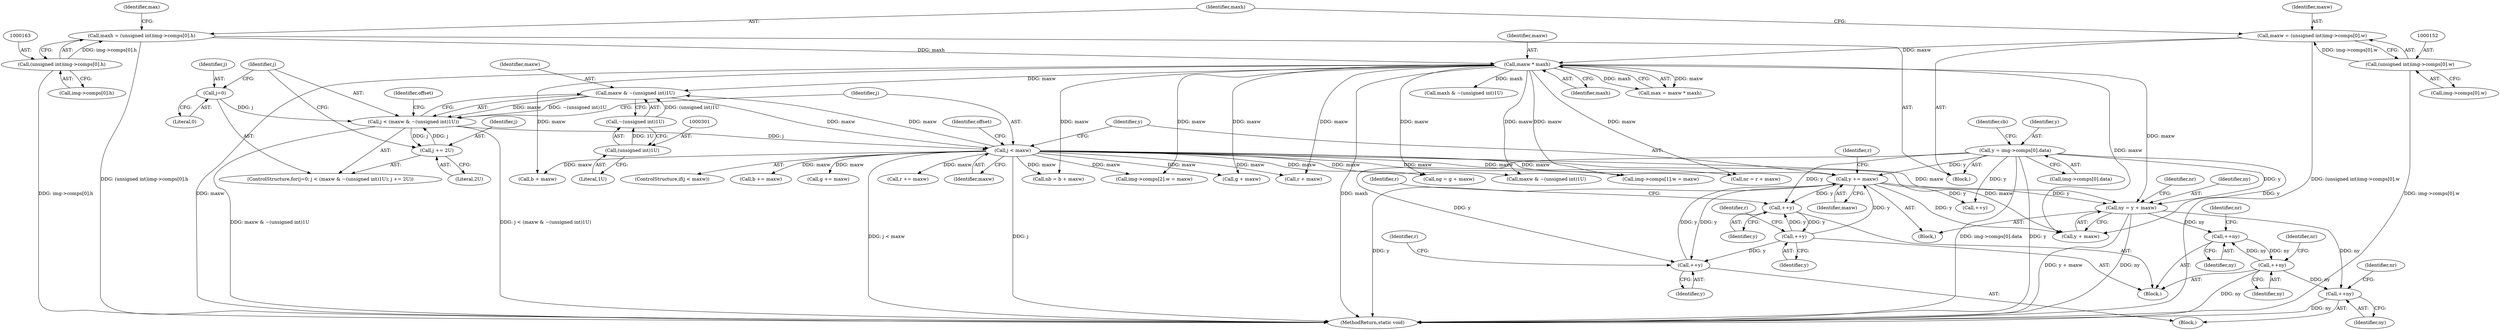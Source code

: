 digraph "1_openjpeg_15f081c89650dccee4aa4ae66f614c3fdb268767_0@pointer" {
"1000359" [label="(Call,++ny)"];
"1000379" [label="(Call,++ny)"];
"1000359" [label="(Call,++ny)"];
"1000271" [label="(Call,ny = y + maxw)"];
"1000176" [label="(Call,y = img->comps[0].data)"];
"1000440" [label="(Call,y += maxw)"];
"1000392" [label="(Call,j < maxw)"];
"1000295" [label="(Call,j < (maxw & ~(unsigned int)1U))"];
"1000303" [label="(Call,j += 2U)"];
"1000292" [label="(Call,j=0)"];
"1000297" [label="(Call,maxw & ~(unsigned int)1U)"];
"1000173" [label="(Call,maxw * maxh)"];
"1000149" [label="(Call,maxw = (unsigned int)img->comps[0].w)"];
"1000151" [label="(Call,(unsigned int)img->comps[0].w)"];
"1000160" [label="(Call,maxh = (unsigned int)img->comps[0].h)"];
"1000162" [label="(Call,(unsigned int)img->comps[0].h)"];
"1000299" [label="(Call,~(unsigned int)1U)"];
"1000300" [label="(Call,(unsigned int)1U)"];
"1000408" [label="(Call,++y)"];
"1000339" [label="(Call,++y)"];
"1000319" [label="(Call,++y)"];
"1000428" [label="(Call,++ny)"];
"1000382" [label="(Identifier,nr)"];
"1000391" [label="(ControlStructure,if(j < maxw))"];
"1000308" [label="(Identifier,offset)"];
"1000340" [label="(Identifier,y)"];
"1000288" [label="(Call,b + maxw)"];
"1000298" [label="(Identifier,maxw)"];
"1000295" [label="(Call,j < (maxw & ~(unsigned int)1U))"];
"1000286" [label="(Call,nb = b + maxw)"];
"1000449" [label="(Call,b += maxw)"];
"1000293" [label="(Identifier,j)"];
"1000362" [label="(Identifier,nr)"];
"1000304" [label="(Identifier,j)"];
"1000176" [label="(Call,y = img->comps[0].data)"];
"1000485" [label="(Call,++y)"];
"1000175" [label="(Identifier,maxh)"];
"1000161" [label="(Identifier,maxh)"];
"1000360" [label="(Identifier,ny)"];
"1000271" [label="(Call,ny = y + maxw)"];
"1000444" [label="(Identifier,r)"];
"1000103" [label="(Block,)"];
"1000162" [label="(Call,(unsigned int)img->comps[0].h)"];
"1000153" [label="(Call,img->comps[0].w)"];
"1000277" [label="(Identifier,nr)"];
"1000359" [label="(Call,++ny)"];
"1000302" [label="(Literal,1U)"];
"1000297" [label="(Call,maxw & ~(unsigned int)1U)"];
"1000174" [label="(Identifier,maxw)"];
"1000603" [label="(Call,img->comps[2].w = maxw)"];
"1000178" [label="(Call,img->comps[0].data)"];
"1000319" [label="(Call,++y)"];
"1000173" [label="(Call,maxw * maxh)"];
"1000428" [label="(Call,++ny)"];
"1000322" [label="(Identifier,r)"];
"1000150" [label="(Identifier,maxw)"];
"1000172" [label="(Identifier,max)"];
"1000393" [label="(Identifier,j)"];
"1000164" [label="(Call,img->comps[0].h)"];
"1000160" [label="(Call,maxh = (unsigned int)img->comps[0].h)"];
"1000446" [label="(Call,g += maxw)"];
"1000292" [label="(Call,j=0)"];
"1000695" [label="(MethodReturn,static void)"];
"1000463" [label="(Call,maxw & ~(unsigned int)1U)"];
"1000443" [label="(Call,r += maxw)"];
"1000395" [label="(Block,)"];
"1000392" [label="(Call,j < maxw)"];
"1000151" [label="(Call,(unsigned int)img->comps[0].w)"];
"1000299" [label="(Call,~(unsigned int)1U)"];
"1000585" [label="(Call,img->comps[1].w = maxw)"];
"1000380" [label="(Identifier,ny)"];
"1000270" [label="(Block,)"];
"1000379" [label="(Call,++ny)"];
"1000276" [label="(Call,nr = r + maxw)"];
"1000300" [label="(Call,(unsigned int)1U)"];
"1000431" [label="(Identifier,nr)"];
"1000411" [label="(Identifier,r)"];
"1000186" [label="(Identifier,cb)"];
"1000408" [label="(Call,++y)"];
"1000342" [label="(Identifier,r)"];
"1000320" [label="(Identifier,y)"];
"1000272" [label="(Identifier,ny)"];
"1000294" [label="(Literal,0)"];
"1000442" [label="(Identifier,maxw)"];
"1000177" [label="(Identifier,y)"];
"1000296" [label="(Identifier,j)"];
"1000397" [label="(Identifier,offset)"];
"1000171" [label="(Call,max = maxw * maxh)"];
"1000429" [label="(Identifier,ny)"];
"1000305" [label="(Literal,2U)"];
"1000283" [label="(Call,g + maxw)"];
"1000394" [label="(Identifier,maxw)"];
"1000291" [label="(ControlStructure,for(j=0; j < (maxw & ~(unsigned int)1U); j += 2U))"];
"1000303" [label="(Call,j += 2U)"];
"1000278" [label="(Call,r + maxw)"];
"1000440" [label="(Call,y += maxw)"];
"1000441" [label="(Identifier,y)"];
"1000281" [label="(Call,ng = g + maxw)"];
"1000306" [label="(Block,)"];
"1000149" [label="(Call,maxw = (unsigned int)img->comps[0].w)"];
"1000339" [label="(Call,++y)"];
"1000273" [label="(Call,y + maxw)"];
"1000261" [label="(Call,maxh & ~(unsigned int)1U)"];
"1000409" [label="(Identifier,y)"];
"1000359" -> "1000306"  [label="AST: "];
"1000359" -> "1000360"  [label="CFG: "];
"1000360" -> "1000359"  [label="AST: "];
"1000362" -> "1000359"  [label="CFG: "];
"1000379" -> "1000359"  [label="DDG: ny"];
"1000271" -> "1000359"  [label="DDG: ny"];
"1000359" -> "1000379"  [label="DDG: ny"];
"1000379" -> "1000306"  [label="AST: "];
"1000379" -> "1000380"  [label="CFG: "];
"1000380" -> "1000379"  [label="AST: "];
"1000382" -> "1000379"  [label="CFG: "];
"1000379" -> "1000695"  [label="DDG: ny"];
"1000379" -> "1000428"  [label="DDG: ny"];
"1000271" -> "1000270"  [label="AST: "];
"1000271" -> "1000273"  [label="CFG: "];
"1000272" -> "1000271"  [label="AST: "];
"1000273" -> "1000271"  [label="AST: "];
"1000277" -> "1000271"  [label="CFG: "];
"1000271" -> "1000695"  [label="DDG: y + maxw"];
"1000271" -> "1000695"  [label="DDG: ny"];
"1000176" -> "1000271"  [label="DDG: y"];
"1000440" -> "1000271"  [label="DDG: y"];
"1000173" -> "1000271"  [label="DDG: maxw"];
"1000392" -> "1000271"  [label="DDG: maxw"];
"1000271" -> "1000428"  [label="DDG: ny"];
"1000176" -> "1000103"  [label="AST: "];
"1000176" -> "1000178"  [label="CFG: "];
"1000177" -> "1000176"  [label="AST: "];
"1000178" -> "1000176"  [label="AST: "];
"1000186" -> "1000176"  [label="CFG: "];
"1000176" -> "1000695"  [label="DDG: img->comps[0].data"];
"1000176" -> "1000695"  [label="DDG: y"];
"1000176" -> "1000273"  [label="DDG: y"];
"1000176" -> "1000319"  [label="DDG: y"];
"1000176" -> "1000408"  [label="DDG: y"];
"1000176" -> "1000440"  [label="DDG: y"];
"1000176" -> "1000485"  [label="DDG: y"];
"1000440" -> "1000270"  [label="AST: "];
"1000440" -> "1000442"  [label="CFG: "];
"1000441" -> "1000440"  [label="AST: "];
"1000442" -> "1000440"  [label="AST: "];
"1000444" -> "1000440"  [label="CFG: "];
"1000440" -> "1000695"  [label="DDG: y"];
"1000440" -> "1000273"  [label="DDG: y"];
"1000440" -> "1000319"  [label="DDG: y"];
"1000440" -> "1000408"  [label="DDG: y"];
"1000392" -> "1000440"  [label="DDG: maxw"];
"1000408" -> "1000440"  [label="DDG: y"];
"1000339" -> "1000440"  [label="DDG: y"];
"1000440" -> "1000485"  [label="DDG: y"];
"1000392" -> "1000391"  [label="AST: "];
"1000392" -> "1000394"  [label="CFG: "];
"1000393" -> "1000392"  [label="AST: "];
"1000394" -> "1000392"  [label="AST: "];
"1000397" -> "1000392"  [label="CFG: "];
"1000441" -> "1000392"  [label="CFG: "];
"1000392" -> "1000695"  [label="DDG: j < maxw"];
"1000392" -> "1000695"  [label="DDG: j"];
"1000392" -> "1000273"  [label="DDG: maxw"];
"1000392" -> "1000276"  [label="DDG: maxw"];
"1000392" -> "1000278"  [label="DDG: maxw"];
"1000392" -> "1000281"  [label="DDG: maxw"];
"1000392" -> "1000283"  [label="DDG: maxw"];
"1000392" -> "1000286"  [label="DDG: maxw"];
"1000392" -> "1000288"  [label="DDG: maxw"];
"1000392" -> "1000297"  [label="DDG: maxw"];
"1000295" -> "1000392"  [label="DDG: j"];
"1000297" -> "1000392"  [label="DDG: maxw"];
"1000392" -> "1000443"  [label="DDG: maxw"];
"1000392" -> "1000446"  [label="DDG: maxw"];
"1000392" -> "1000449"  [label="DDG: maxw"];
"1000392" -> "1000463"  [label="DDG: maxw"];
"1000392" -> "1000585"  [label="DDG: maxw"];
"1000392" -> "1000603"  [label="DDG: maxw"];
"1000295" -> "1000291"  [label="AST: "];
"1000295" -> "1000297"  [label="CFG: "];
"1000296" -> "1000295"  [label="AST: "];
"1000297" -> "1000295"  [label="AST: "];
"1000308" -> "1000295"  [label="CFG: "];
"1000393" -> "1000295"  [label="CFG: "];
"1000295" -> "1000695"  [label="DDG: maxw & ~(unsigned int)1U"];
"1000295" -> "1000695"  [label="DDG: j < (maxw & ~(unsigned int)1U)"];
"1000303" -> "1000295"  [label="DDG: j"];
"1000292" -> "1000295"  [label="DDG: j"];
"1000297" -> "1000295"  [label="DDG: maxw"];
"1000297" -> "1000295"  [label="DDG: ~(unsigned int)1U"];
"1000295" -> "1000303"  [label="DDG: j"];
"1000303" -> "1000291"  [label="AST: "];
"1000303" -> "1000305"  [label="CFG: "];
"1000304" -> "1000303"  [label="AST: "];
"1000305" -> "1000303"  [label="AST: "];
"1000296" -> "1000303"  [label="CFG: "];
"1000292" -> "1000291"  [label="AST: "];
"1000292" -> "1000294"  [label="CFG: "];
"1000293" -> "1000292"  [label="AST: "];
"1000294" -> "1000292"  [label="AST: "];
"1000296" -> "1000292"  [label="CFG: "];
"1000297" -> "1000299"  [label="CFG: "];
"1000298" -> "1000297"  [label="AST: "];
"1000299" -> "1000297"  [label="AST: "];
"1000173" -> "1000297"  [label="DDG: maxw"];
"1000299" -> "1000297"  [label="DDG: (unsigned int)1U"];
"1000173" -> "1000171"  [label="AST: "];
"1000173" -> "1000175"  [label="CFG: "];
"1000174" -> "1000173"  [label="AST: "];
"1000175" -> "1000173"  [label="AST: "];
"1000171" -> "1000173"  [label="CFG: "];
"1000173" -> "1000695"  [label="DDG: maxw"];
"1000173" -> "1000695"  [label="DDG: maxh"];
"1000173" -> "1000171"  [label="DDG: maxw"];
"1000173" -> "1000171"  [label="DDG: maxh"];
"1000149" -> "1000173"  [label="DDG: maxw"];
"1000160" -> "1000173"  [label="DDG: maxh"];
"1000173" -> "1000261"  [label="DDG: maxh"];
"1000173" -> "1000273"  [label="DDG: maxw"];
"1000173" -> "1000276"  [label="DDG: maxw"];
"1000173" -> "1000278"  [label="DDG: maxw"];
"1000173" -> "1000281"  [label="DDG: maxw"];
"1000173" -> "1000283"  [label="DDG: maxw"];
"1000173" -> "1000286"  [label="DDG: maxw"];
"1000173" -> "1000288"  [label="DDG: maxw"];
"1000173" -> "1000463"  [label="DDG: maxw"];
"1000173" -> "1000585"  [label="DDG: maxw"];
"1000173" -> "1000603"  [label="DDG: maxw"];
"1000149" -> "1000103"  [label="AST: "];
"1000149" -> "1000151"  [label="CFG: "];
"1000150" -> "1000149"  [label="AST: "];
"1000151" -> "1000149"  [label="AST: "];
"1000161" -> "1000149"  [label="CFG: "];
"1000149" -> "1000695"  [label="DDG: (unsigned int)img->comps[0].w"];
"1000151" -> "1000149"  [label="DDG: img->comps[0].w"];
"1000151" -> "1000153"  [label="CFG: "];
"1000152" -> "1000151"  [label="AST: "];
"1000153" -> "1000151"  [label="AST: "];
"1000151" -> "1000695"  [label="DDG: img->comps[0].w"];
"1000160" -> "1000103"  [label="AST: "];
"1000160" -> "1000162"  [label="CFG: "];
"1000161" -> "1000160"  [label="AST: "];
"1000162" -> "1000160"  [label="AST: "];
"1000172" -> "1000160"  [label="CFG: "];
"1000160" -> "1000695"  [label="DDG: (unsigned int)img->comps[0].h"];
"1000162" -> "1000160"  [label="DDG: img->comps[0].h"];
"1000162" -> "1000164"  [label="CFG: "];
"1000163" -> "1000162"  [label="AST: "];
"1000164" -> "1000162"  [label="AST: "];
"1000162" -> "1000695"  [label="DDG: img->comps[0].h"];
"1000299" -> "1000300"  [label="CFG: "];
"1000300" -> "1000299"  [label="AST: "];
"1000300" -> "1000299"  [label="DDG: 1U"];
"1000300" -> "1000302"  [label="CFG: "];
"1000301" -> "1000300"  [label="AST: "];
"1000302" -> "1000300"  [label="AST: "];
"1000408" -> "1000395"  [label="AST: "];
"1000408" -> "1000409"  [label="CFG: "];
"1000409" -> "1000408"  [label="AST: "];
"1000411" -> "1000408"  [label="CFG: "];
"1000339" -> "1000408"  [label="DDG: y"];
"1000339" -> "1000306"  [label="AST: "];
"1000339" -> "1000340"  [label="CFG: "];
"1000340" -> "1000339"  [label="AST: "];
"1000342" -> "1000339"  [label="CFG: "];
"1000339" -> "1000319"  [label="DDG: y"];
"1000319" -> "1000339"  [label="DDG: y"];
"1000319" -> "1000306"  [label="AST: "];
"1000319" -> "1000320"  [label="CFG: "];
"1000320" -> "1000319"  [label="AST: "];
"1000322" -> "1000319"  [label="CFG: "];
"1000428" -> "1000395"  [label="AST: "];
"1000428" -> "1000429"  [label="CFG: "];
"1000429" -> "1000428"  [label="AST: "];
"1000431" -> "1000428"  [label="CFG: "];
"1000428" -> "1000695"  [label="DDG: ny"];
}
